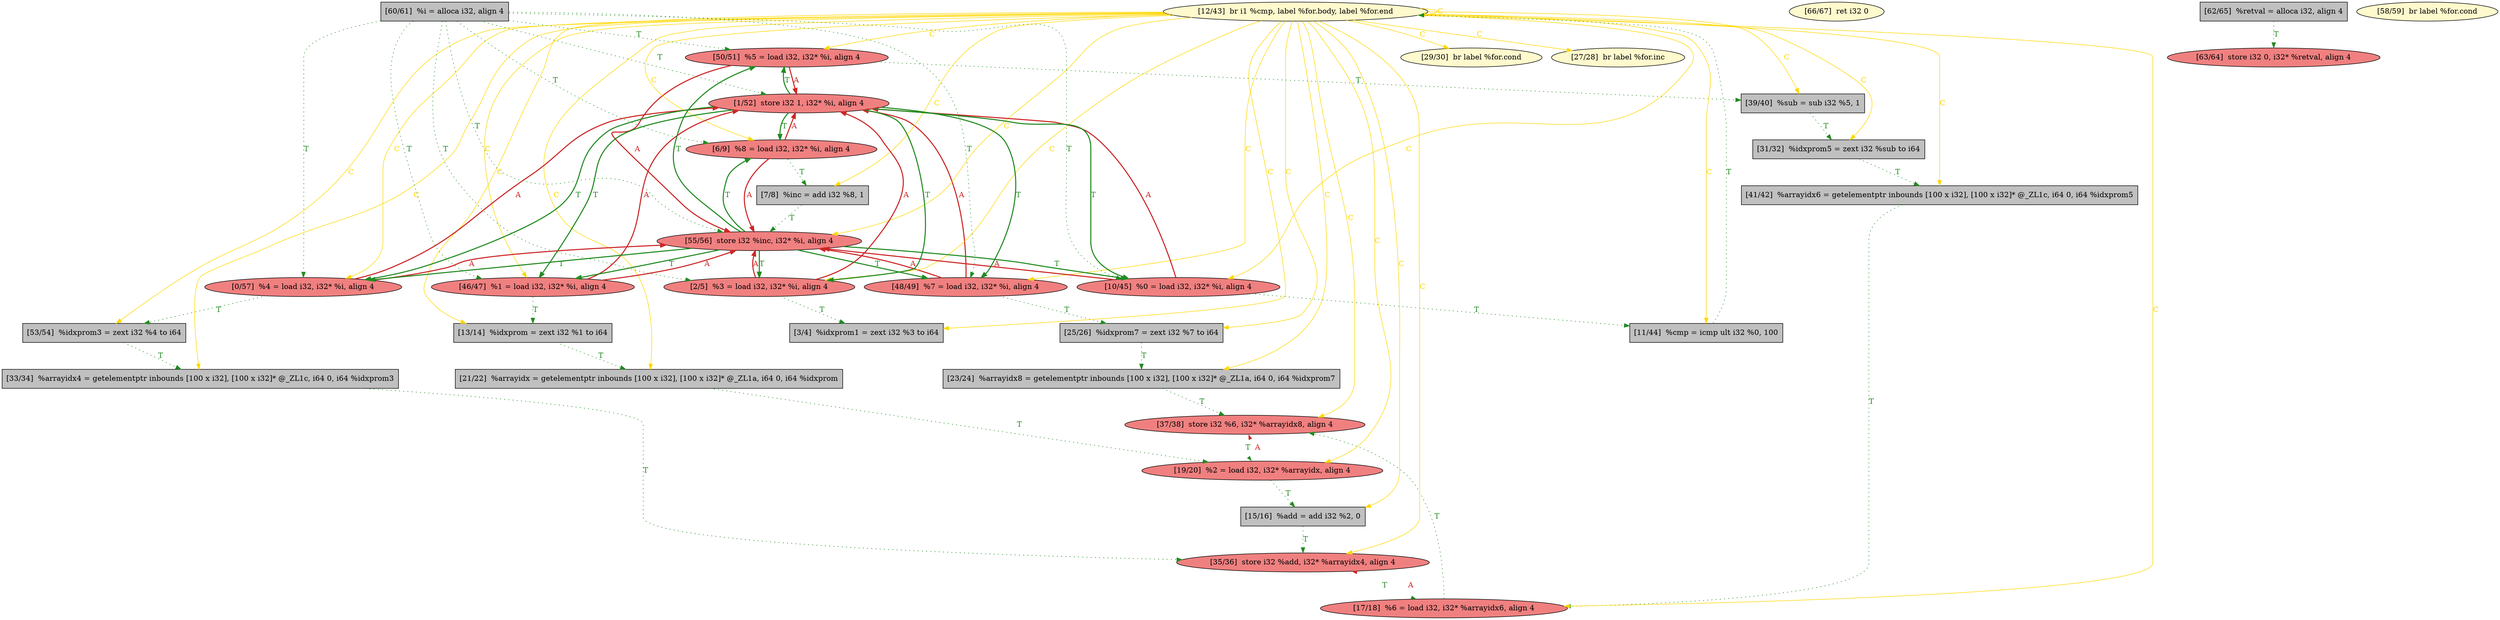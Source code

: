 
digraph G {


node63 [fillcolor=lightcoral,label="[37/38]  store i32 %6, i32* %arrayidx8, align 4",shape=ellipse,style=filled ]
node62 [fillcolor=lightcoral,label="[50/51]  %5 = load i32, i32* %i, align 4",shape=ellipse,style=filled ]
node61 [fillcolor=grey,label="[41/42]  %arrayidx6 = getelementptr inbounds [100 x i32], [100 x i32]* @_ZL1c, i64 0, i64 %idxprom5",shape=rectangle,style=filled ]
node60 [fillcolor=lightcoral,label="[35/36]  store i32 %add, i32* %arrayidx4, align 4",shape=ellipse,style=filled ]
node58 [fillcolor=lemonchiffon,label="[29/30]  br label %for.cond",shape=ellipse,style=filled ]
node57 [fillcolor=grey,label="[39/40]  %sub = sub i32 %5, 1",shape=rectangle,style=filled ]
node56 [fillcolor=lemonchiffon,label="[66/67]  ret i32 0",shape=ellipse,style=filled ]
node59 [fillcolor=lightcoral,label="[48/49]  %7 = load i32, i32* %i, align 4",shape=ellipse,style=filled ]
node53 [fillcolor=grey,label="[25/26]  %idxprom7 = zext i32 %7 to i64",shape=rectangle,style=filled ]
node52 [fillcolor=grey,label="[7/8]  %inc = add i32 %8, 1",shape=rectangle,style=filled ]
node51 [fillcolor=grey,label="[62/65]  %retval = alloca i32, align 4",shape=rectangle,style=filled ]
node39 [fillcolor=lightcoral,label="[17/18]  %6 = load i32, i32* %arrayidx6, align 4",shape=ellipse,style=filled ]
node65 [fillcolor=grey,label="[53/54]  %idxprom3 = zext i32 %4 to i64",shape=rectangle,style=filled ]
node64 [fillcolor=grey,label="[33/34]  %arrayidx4 = getelementptr inbounds [100 x i32], [100 x i32]* @_ZL1c, i64 0, i64 %idxprom3",shape=rectangle,style=filled ]
node44 [fillcolor=grey,label="[3/4]  %idxprom1 = zext i32 %3 to i64",shape=rectangle,style=filled ]
node38 [fillcolor=lemonchiffon,label="[12/43]  br i1 %cmp, label %for.body, label %for.end",shape=ellipse,style=filled ]
node36 [fillcolor=grey,label="[23/24]  %arrayidx8 = getelementptr inbounds [100 x i32], [100 x i32]* @_ZL1a, i64 0, i64 %idxprom7",shape=rectangle,style=filled ]
node47 [fillcolor=lightcoral,label="[10/45]  %0 = load i32, i32* %i, align 4",shape=ellipse,style=filled ]
node50 [fillcolor=lightcoral,label="[2/5]  %3 = load i32, i32* %i, align 4",shape=ellipse,style=filled ]
node34 [fillcolor=lightcoral,label="[0/57]  %4 = load i32, i32* %i, align 4",shape=ellipse,style=filled ]
node45 [fillcolor=lightcoral,label="[46/47]  %1 = load i32, i32* %i, align 4",shape=ellipse,style=filled ]
node54 [fillcolor=lightcoral,label="[6/9]  %8 = load i32, i32* %i, align 4",shape=ellipse,style=filled ]
node40 [fillcolor=lightcoral,label="[19/20]  %2 = load i32, i32* %arrayidx, align 4",shape=ellipse,style=filled ]
node67 [fillcolor=lightcoral,label="[63/64]  store i32 0, i32* %retval, align 4",shape=ellipse,style=filled ]
node48 [fillcolor=grey,label="[11/44]  %cmp = icmp ult i32 %0, 100",shape=rectangle,style=filled ]
node35 [fillcolor=lemonchiffon,label="[58/59]  br label %for.cond",shape=ellipse,style=filled ]
node49 [fillcolor=lemonchiffon,label="[27/28]  br label %for.inc",shape=ellipse,style=filled ]
node37 [fillcolor=grey,label="[15/16]  %add = add i32 %2, 0",shape=rectangle,style=filled ]
node41 [fillcolor=grey,label="[21/22]  %arrayidx = getelementptr inbounds [100 x i32], [100 x i32]* @_ZL1a, i64 0, i64 %idxprom",shape=rectangle,style=filled ]
node43 [fillcolor=grey,label="[13/14]  %idxprom = zext i32 %1 to i64",shape=rectangle,style=filled ]
node42 [fillcolor=grey,label="[60/61]  %i = alloca i32, align 4",shape=rectangle,style=filled ]
node66 [fillcolor=lightcoral,label="[1/52]  store i32 1, i32* %i, align 4",shape=ellipse,style=filled ]
node55 [fillcolor=lightcoral,label="[55/56]  store i32 %inc, i32* %i, align 4",shape=ellipse,style=filled ]
node46 [fillcolor=grey,label="[31/32]  %idxprom5 = zext i32 %sub to i64",shape=rectangle,style=filled ]

node38->node60 [color=gold,label="C",fontcolor=gold ]
node38->node37 [color=gold,label="C",fontcolor=gold ]
node38->node54 [color=gold,label="C",fontcolor=gold ]
node66->node62 [style=solid,color=forestgreen,label="T",penwidth=2.0,fontcolor=forestgreen ]
node62->node66 [style=solid,color=firebrick3,label="A",penwidth=2.0,fontcolor=firebrick3 ]
node38->node58 [color=gold,label="C",fontcolor=gold ]
node38->node48 [color=gold,label="C",fontcolor=gold ]
node60->node39 [style=solid,color=forestgreen,label="T",penwidth=0.0,fontcolor=forestgreen ]
node38->node53 [color=gold,label="C",fontcolor=gold ]
node62->node57 [style=dotted,color=forestgreen,label="T",penwidth=1.0,fontcolor=forestgreen ]
node63->node40 [style=solid,color=forestgreen,label="T",penwidth=0.0,fontcolor=forestgreen ]
node66->node54 [style=solid,color=forestgreen,label="T",penwidth=2.0,fontcolor=forestgreen ]
node38->node55 [color=gold,label="C",fontcolor=gold ]
node50->node44 [style=dotted,color=forestgreen,label="T",penwidth=1.0,fontcolor=forestgreen ]
node55->node54 [style=solid,color=forestgreen,label="T",penwidth=2.0,fontcolor=forestgreen ]
node38->node34 [color=gold,label="C",fontcolor=gold ]
node47->node55 [style=solid,color=firebrick3,label="A",penwidth=2.0,fontcolor=firebrick3 ]
node54->node55 [style=solid,color=firebrick3,label="A",penwidth=2.0,fontcolor=firebrick3 ]
node40->node63 [style=solid,color=firebrick3,label="A",penwidth=0.0,fontcolor=firebrick3 ]
node57->node46 [style=dotted,color=forestgreen,label="T",penwidth=1.0,fontcolor=forestgreen ]
node42->node34 [style=dotted,color=forestgreen,label="T",penwidth=1.0,fontcolor=forestgreen ]
node65->node64 [style=dotted,color=forestgreen,label="T",penwidth=1.0,fontcolor=forestgreen ]
node42->node55 [style=dotted,color=forestgreen,label="T",penwidth=1.0,fontcolor=forestgreen ]
node42->node54 [style=dotted,color=forestgreen,label="T",penwidth=1.0,fontcolor=forestgreen ]
node38->node39 [color=gold,label="C",fontcolor=gold ]
node42->node45 [style=dotted,color=forestgreen,label="T",penwidth=1.0,fontcolor=forestgreen ]
node39->node63 [style=dotted,color=forestgreen,label="T",penwidth=1.0,fontcolor=forestgreen ]
node46->node61 [style=dotted,color=forestgreen,label="T",penwidth=1.0,fontcolor=forestgreen ]
node55->node59 [style=solid,color=forestgreen,label="T",penwidth=2.0,fontcolor=forestgreen ]
node38->node43 [color=gold,label="C",fontcolor=gold ]
node34->node65 [style=dotted,color=forestgreen,label="T",penwidth=1.0,fontcolor=forestgreen ]
node36->node63 [style=dotted,color=forestgreen,label="T",penwidth=1.0,fontcolor=forestgreen ]
node38->node57 [color=gold,label="C",fontcolor=gold ]
node38->node61 [color=gold,label="C",fontcolor=gold ]
node38->node62 [color=gold,label="C",fontcolor=gold ]
node42->node66 [style=dotted,color=forestgreen,label="T",penwidth=1.0,fontcolor=forestgreen ]
node59->node55 [style=solid,color=firebrick3,label="A",penwidth=2.0,fontcolor=firebrick3 ]
node38->node65 [color=gold,label="C",fontcolor=gold ]
node40->node37 [style=dotted,color=forestgreen,label="T",penwidth=1.0,fontcolor=forestgreen ]
node52->node55 [style=dotted,color=forestgreen,label="T",penwidth=1.0,fontcolor=forestgreen ]
node41->node40 [style=dotted,color=forestgreen,label="T",penwidth=1.0,fontcolor=forestgreen ]
node59->node53 [style=dotted,color=forestgreen,label="T",penwidth=1.0,fontcolor=forestgreen ]
node38->node49 [color=gold,label="C",fontcolor=gold ]
node38->node40 [color=gold,label="C",fontcolor=gold ]
node38->node63 [color=gold,label="C",fontcolor=gold ]
node38->node64 [color=gold,label="C",fontcolor=gold ]
node38->node45 [color=gold,label="C",fontcolor=gold ]
node42->node62 [style=dotted,color=forestgreen,label="T",penwidth=1.0,fontcolor=forestgreen ]
node43->node41 [style=dotted,color=forestgreen,label="T",penwidth=1.0,fontcolor=forestgreen ]
node55->node50 [style=solid,color=forestgreen,label="T",penwidth=2.0,fontcolor=forestgreen ]
node42->node47 [style=dotted,color=forestgreen,label="T",penwidth=1.0,fontcolor=forestgreen ]
node39->node60 [style=solid,color=firebrick3,label="A",penwidth=0.0,fontcolor=firebrick3 ]
node45->node66 [style=solid,color=firebrick3,label="A",penwidth=2.0,fontcolor=firebrick3 ]
node45->node43 [style=dotted,color=forestgreen,label="T",penwidth=1.0,fontcolor=forestgreen ]
node55->node62 [style=solid,color=forestgreen,label="T",penwidth=2.0,fontcolor=forestgreen ]
node38->node46 [color=gold,label="C",fontcolor=gold ]
node47->node48 [style=dotted,color=forestgreen,label="T",penwidth=1.0,fontcolor=forestgreen ]
node42->node50 [style=dotted,color=forestgreen,label="T",penwidth=1.0,fontcolor=forestgreen ]
node38->node52 [color=gold,label="C",fontcolor=gold ]
node64->node60 [style=dotted,color=forestgreen,label="T",penwidth=1.0,fontcolor=forestgreen ]
node34->node55 [style=solid,color=firebrick3,label="A",penwidth=2.0,fontcolor=firebrick3 ]
node42->node59 [style=dotted,color=forestgreen,label="T",penwidth=1.0,fontcolor=forestgreen ]
node38->node36 [color=gold,label="C",fontcolor=gold ]
node50->node55 [style=solid,color=firebrick3,label="A",penwidth=2.0,fontcolor=firebrick3 ]
node38->node47 [color=gold,label="C",fontcolor=gold ]
node37->node60 [style=dotted,color=forestgreen,label="T",penwidth=1.0,fontcolor=forestgreen ]
node38->node38 [color=gold,label="C",fontcolor=gold ]
node66->node50 [style=solid,color=forestgreen,label="T",penwidth=2.0,fontcolor=forestgreen ]
node50->node66 [style=solid,color=firebrick3,label="A",penwidth=2.0,fontcolor=firebrick3 ]
node38->node59 [color=gold,label="C",fontcolor=gold ]
node55->node34 [style=solid,color=forestgreen,label="T",penwidth=2.0,fontcolor=forestgreen ]
node61->node39 [style=dotted,color=forestgreen,label="T",penwidth=1.0,fontcolor=forestgreen ]
node66->node59 [style=solid,color=forestgreen,label="T",penwidth=2.0,fontcolor=forestgreen ]
node54->node52 [style=dotted,color=forestgreen,label="T",penwidth=1.0,fontcolor=forestgreen ]
node66->node47 [style=solid,color=forestgreen,label="T",penwidth=2.0,fontcolor=forestgreen ]
node38->node44 [color=gold,label="C",fontcolor=gold ]
node51->node67 [style=dotted,color=forestgreen,label="T",penwidth=1.0,fontcolor=forestgreen ]
node54->node66 [style=solid,color=firebrick3,label="A",penwidth=2.0,fontcolor=firebrick3 ]
node59->node66 [style=solid,color=firebrick3,label="A",penwidth=2.0,fontcolor=firebrick3 ]
node66->node45 [style=solid,color=forestgreen,label="T",penwidth=2.0,fontcolor=forestgreen ]
node47->node66 [style=solid,color=firebrick3,label="A",penwidth=2.0,fontcolor=firebrick3 ]
node53->node36 [style=dotted,color=forestgreen,label="T",penwidth=1.0,fontcolor=forestgreen ]
node62->node55 [style=solid,color=firebrick3,label="A",penwidth=2.0,fontcolor=firebrick3 ]
node55->node47 [style=solid,color=forestgreen,label="T",penwidth=2.0,fontcolor=forestgreen ]
node55->node45 [style=solid,color=forestgreen,label="T",penwidth=2.0,fontcolor=forestgreen ]
node45->node55 [style=solid,color=firebrick3,label="A",penwidth=2.0,fontcolor=firebrick3 ]
node38->node41 [color=gold,label="C",fontcolor=gold ]
node48->node38 [style=dotted,color=forestgreen,label="T",penwidth=1.0,fontcolor=forestgreen ]
node66->node34 [style=solid,color=forestgreen,label="T",penwidth=2.0,fontcolor=forestgreen ]
node34->node66 [style=solid,color=firebrick3,label="A",penwidth=2.0,fontcolor=firebrick3 ]
node38->node50 [color=gold,label="C",fontcolor=gold ]


}
